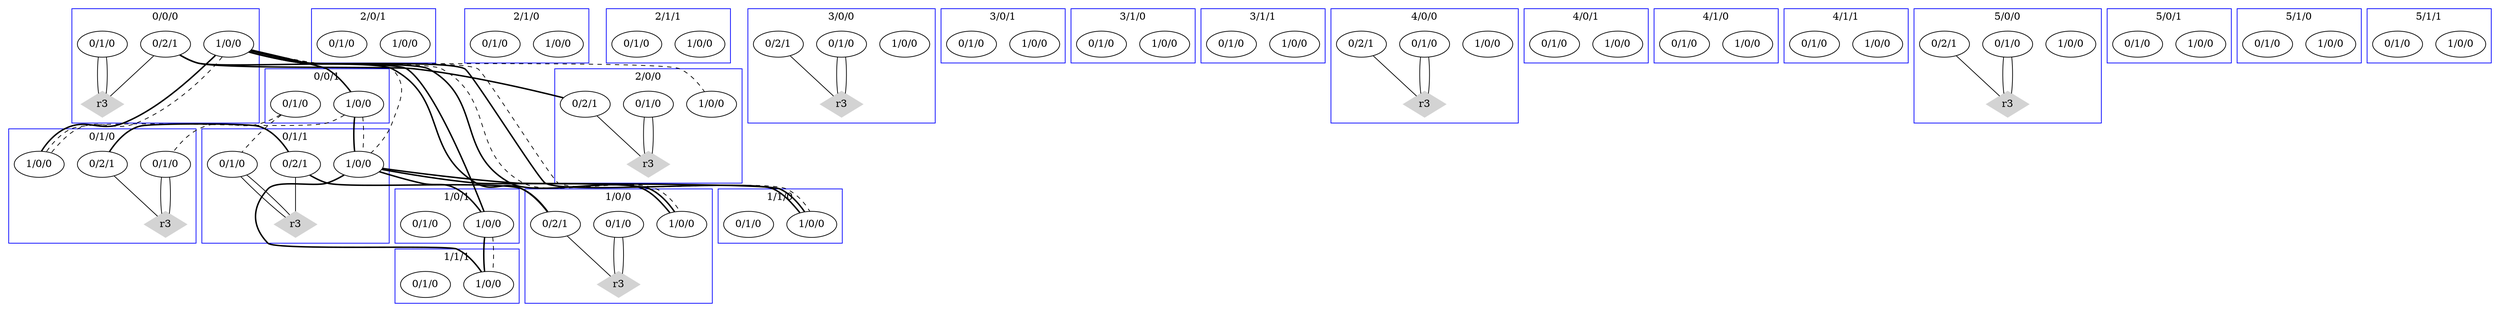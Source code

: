 graph G {
	subgraph "cluster0/0/0" {
		color=blue
		"1/0/0-0/0/0" [label="1/0/0"]
		"0/1/0-0/0/0" [label="0/1/0"]
		"0/2/1-0/0/0" [label="0/2/1"]
		label="0/0/0"
		node [color=lightgrey shape=diamond style=filled]
		"r3-0/0/0" [label=r3]
	}
	subgraph "cluster0/0/1" {
		color=blue
		"1/0/0-0/0/1" [label="1/0/0"]
		"0/1/0-0/0/1" [label="0/1/0"]
		label="0/0/1"
		node [color=lightgrey shape=diamond style=filled]
	}
	subgraph "cluster0/1/0" {
		color=blue
		"1/0/0-0/1/0" [label="1/0/0"]
		"0/1/0-0/1/0" [label="0/1/0"]
		"0/2/1-0/1/0" [label="0/2/1"]
		label="0/1/0"
		node [color=lightgrey shape=diamond style=filled]
		"r3-0/1/0" [label=r3]
	}
	subgraph "cluster0/1/1" {
		color=blue
		"1/0/0-0/1/1" [label="1/0/0"]
		"0/1/0-0/1/1" [label="0/1/0"]
		"0/2/1-0/1/1" [label="0/2/1"]
		label="0/1/1"
		node [color=lightgrey shape=diamond style=filled]
		"r3-0/1/1" [label=r3]
	}
	subgraph "cluster1/0/0" {
		color=blue
		"1/0/0-1/0/0" [label="1/0/0"]
		"0/1/0-1/0/0" [label="0/1/0"]
		"0/2/1-1/0/0" [label="0/2/1"]
		label="1/0/0"
		node [color=lightgrey shape=diamond style=filled]
		"r3-1/0/0" [label=r3]
	}
	subgraph "cluster1/0/1" {
		color=blue
		"1/0/0-1/0/1" [label="1/0/0"]
		"0/1/0-1/0/1" [label="0/1/0"]
		label="1/0/1"
		node [color=lightgrey shape=diamond style=filled]
	}
	subgraph "cluster1/1/0" {
		color=blue
		"1/0/0-1/1/0" [label="1/0/0"]
		"0/1/0-1/1/0" [label="0/1/0"]
		label="1/1/0"
		node [color=lightgrey shape=diamond style=filled]
	}
	subgraph "cluster1/1/1" {
		color=blue
		"1/0/0-1/1/1" [label="1/0/0"]
		"0/1/0-1/1/1" [label="0/1/0"]
		label="1/1/1"
		node [color=lightgrey shape=diamond style=filled]
	}
	subgraph "cluster2/0/0" {
		color=blue
		"1/0/0-2/0/0" [label="1/0/0"]
		"0/1/0-2/0/0" [label="0/1/0"]
		"0/2/1-2/0/0" [label="0/2/1"]
		label="2/0/0"
		node [color=lightgrey shape=diamond style=filled]
		"r3-2/0/0" [label=r3]
	}
	subgraph "cluster2/0/1" {
		color=blue
		"1/0/0-2/0/1" [label="1/0/0"]
		"0/1/0-2/0/1" [label="0/1/0"]
		label="2/0/1"
		node [color=lightgrey shape=diamond style=filled]
	}
	subgraph "cluster2/1/0" {
		color=blue
		"1/0/0-2/1/0" [label="1/0/0"]
		"0/1/0-2/1/0" [label="0/1/0"]
		label="2/1/0"
		node [color=lightgrey shape=diamond style=filled]
	}
	subgraph "cluster2/1/1" {
		color=blue
		"1/0/0-2/1/1" [label="1/0/0"]
		"0/1/0-2/1/1" [label="0/1/0"]
		label="2/1/1"
		node [color=lightgrey shape=diamond style=filled]
	}
	subgraph "cluster3/0/0" {
		color=blue
		"1/0/0-3/0/0" [label="1/0/0"]
		"0/1/0-3/0/0" [label="0/1/0"]
		"0/2/1-3/0/0" [label="0/2/1"]
		label="3/0/0"
		node [color=lightgrey shape=diamond style=filled]
		"r3-3/0/0" [label=r3]
	}
	subgraph "cluster3/0/1" {
		color=blue
		"1/0/0-3/0/1" [label="1/0/0"]
		"0/1/0-3/0/1" [label="0/1/0"]
		label="3/0/1"
		node [color=lightgrey shape=diamond style=filled]
	}
	subgraph "cluster3/1/0" {
		color=blue
		"1/0/0-3/1/0" [label="1/0/0"]
		"0/1/0-3/1/0" [label="0/1/0"]
		label="3/1/0"
		node [color=lightgrey shape=diamond style=filled]
	}
	subgraph "cluster3/1/1" {
		color=blue
		"1/0/0-3/1/1" [label="1/0/0"]
		"0/1/0-3/1/1" [label="0/1/0"]
		label="3/1/1"
		node [color=lightgrey shape=diamond style=filled]
	}
	subgraph "cluster4/0/0" {
		color=blue
		"1/0/0-4/0/0" [label="1/0/0"]
		"0/1/0-4/0/0" [label="0/1/0"]
		"0/2/1-4/0/0" [label="0/2/1"]
		label="4/0/0"
		node [color=lightgrey shape=diamond style=filled]
		"r3-4/0/0" [label=r3]
	}
	subgraph "cluster4/0/1" {
		color=blue
		"1/0/0-4/0/1" [label="1/0/0"]
		"0/1/0-4/0/1" [label="0/1/0"]
		label="4/0/1"
		node [color=lightgrey shape=diamond style=filled]
	}
	subgraph "cluster4/1/0" {
		color=blue
		"1/0/0-4/1/0" [label="1/0/0"]
		"0/1/0-4/1/0" [label="0/1/0"]
		label="4/1/0"
		node [color=lightgrey shape=diamond style=filled]
	}
	subgraph "cluster4/1/1" {
		color=blue
		"1/0/0-4/1/1" [label="1/0/0"]
		"0/1/0-4/1/1" [label="0/1/0"]
		label="4/1/1"
		node [color=lightgrey shape=diamond style=filled]
	}
	subgraph "cluster5/0/0" {
		color=blue
		"1/0/0-5/0/0" [label="1/0/0"]
		"0/1/0-5/0/0" [label="0/1/0"]
		"0/2/1-5/0/0" [label="0/2/1"]
		label="5/0/0"
		node [color=lightgrey shape=diamond style=filled]
		"r3-5/0/0" [label=r3]
	}
	subgraph "cluster5/0/1" {
		color=blue
		"1/0/0-5/0/1" [label="1/0/0"]
		"0/1/0-5/0/1" [label="0/1/0"]
		label="5/0/1"
		node [color=lightgrey shape=diamond style=filled]
	}
	subgraph "cluster5/1/0" {
		color=blue
		"1/0/0-5/1/0" [label="1/0/0"]
		"0/1/0-5/1/0" [label="0/1/0"]
		label="5/1/0"
		node [color=lightgrey shape=diamond style=filled]
	}
	subgraph "cluster5/1/1" {
		color=blue
		"1/0/0-5/1/1" [label="1/0/0"]
		"0/1/0-5/1/1" [label="0/1/0"]
		label="5/1/1"
		node [color=lightgrey shape=diamond style=filled]
	}
	"0/1/0-0/0/0" -- "r3-0/0/0"
	"0/1/0-0/0/0" -- "r3-0/0/0"
	"0/2/1-0/0/0" -- "r3-0/0/0"
	"0/1/0-0/1/0" -- "r3-0/1/0"
	"0/1/0-0/1/0" -- "r3-0/1/0"
	"0/2/1-0/1/0" -- "r3-0/1/0"
	"0/1/0-0/1/1" -- "r3-0/1/1"
	"0/1/0-0/1/1" -- "r3-0/1/1"
	"0/2/1-0/1/1" -- "r3-0/1/1"
	"0/1/0-1/0/0" -- "r3-1/0/0"
	"0/1/0-1/0/0" -- "r3-1/0/0"
	"0/2/1-1/0/0" -- "r3-1/0/0"
	"0/1/0-2/0/0" -- "r3-2/0/0"
	"0/1/0-2/0/0" -- "r3-2/0/0"
	"0/2/1-2/0/0" -- "r3-2/0/0"
	"0/1/0-3/0/0" -- "r3-3/0/0"
	"0/1/0-3/0/0" -- "r3-3/0/0"
	"0/2/1-3/0/0" -- "r3-3/0/0"
	"0/1/0-4/0/0" -- "r3-4/0/0"
	"0/1/0-4/0/0" -- "r3-4/0/0"
	"0/2/1-4/0/0" -- "r3-4/0/0"
	"0/1/0-5/0/0" -- "r3-5/0/0"
	"0/1/0-5/0/0" -- "r3-5/0/0"
	"0/2/1-5/0/0" -- "r3-5/0/0"
	"1/0/0-0/0/0" -- "1/0/0-0/0/1" [style=bold]
	"1/0/0-0/0/0" -- "1/0/0-0/1/0" [style=bold]
	"1/0/0-0/0/1" -- "1/0/0-0/1/1" [style=bold]
	"0/2/1-0/1/0" -- "0/2/1-0/1/1" [style=bold]
	"1/0/0-0/0/0" -- "1/0/0-1/0/0" [style=bold]
	"0/2/1-0/0/0" -- "0/2/1-1/0/0" [style=bold]
	"1/0/0-0/1/1" -- "1/0/0-1/0/0" [style=bold]
	"0/2/1-0/1/1" -- "0/2/1-1/0/0" [style=bold]
	"1/0/0-0/0/0" -- "1/0/0-1/0/1" [style=bold]
	"1/0/0-0/1/1" -- "1/0/0-1/0/1" [style=bold]
	"1/0/0-0/0/0" -- "1/0/0-1/1/0" [style=bold]
	"1/0/0-0/1/1" -- "1/0/0-1/1/0" [style=bold]
	"1/0/0-0/1/1" -- "1/0/0-1/1/1" [style=bold]
	"1/0/0-1/0/1" -- "1/0/0-1/1/1" [style=bold]
	"0/2/1-0/0/0" -- "0/2/1-2/0/0" [style=bold]
	"1/0/0-0/0/0" -- "1/0/0-0/1/0" [style=dashed]
	"1/0/0-0/0/1" -- "1/0/0-0/1/0" [style=dashed]
	"0/1/0-0/0/1" -- "0/1/0-0/1/0" [style=dashed]
	"1/0/0-0/0/0" -- "1/0/0-0/1/1" [style=dashed]
	"1/0/0-0/0/1" -- "1/0/0-0/1/1" [style=dashed]
	"0/1/0-0/0/1" -- "0/1/0-0/1/1" [style=dashed]
	"1/0/0-0/0/0" -- "1/0/0-1/0/0" [style=dashed]
	"1/0/0-0/0/0" -- "1/0/0-1/1/0" [style=dashed]
	"1/0/0-1/0/1" -- "1/0/0-1/1/1" [style=dashed]
	"1/0/0-0/0/0" -- "1/0/0-2/0/0" [style=dashed]
}
